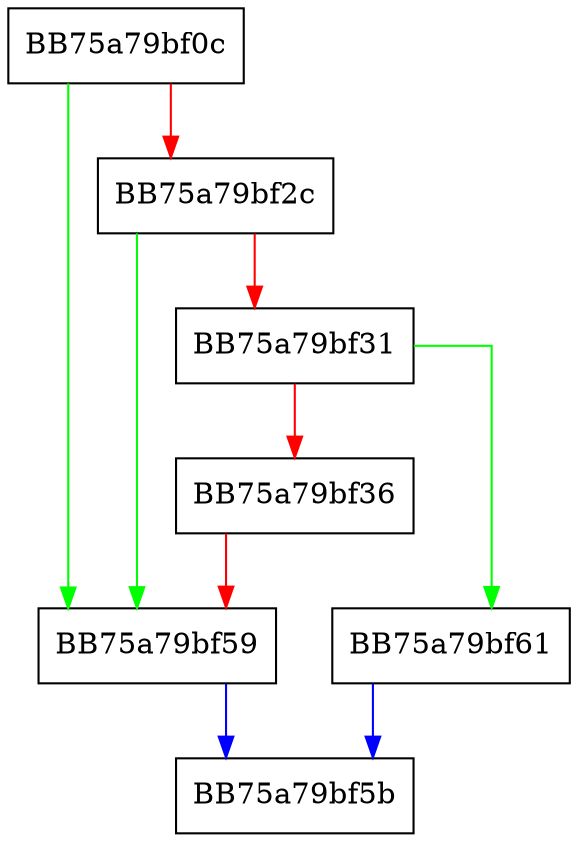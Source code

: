 digraph _fwrite_internal {
  node [shape="box"];
  graph [splines=ortho];
  BB75a79bf0c -> BB75a79bf59 [color="green"];
  BB75a79bf0c -> BB75a79bf2c [color="red"];
  BB75a79bf2c -> BB75a79bf59 [color="green"];
  BB75a79bf2c -> BB75a79bf31 [color="red"];
  BB75a79bf31 -> BB75a79bf61 [color="green"];
  BB75a79bf31 -> BB75a79bf36 [color="red"];
  BB75a79bf36 -> BB75a79bf59 [color="red"];
  BB75a79bf59 -> BB75a79bf5b [color="blue"];
  BB75a79bf61 -> BB75a79bf5b [color="blue"];
}